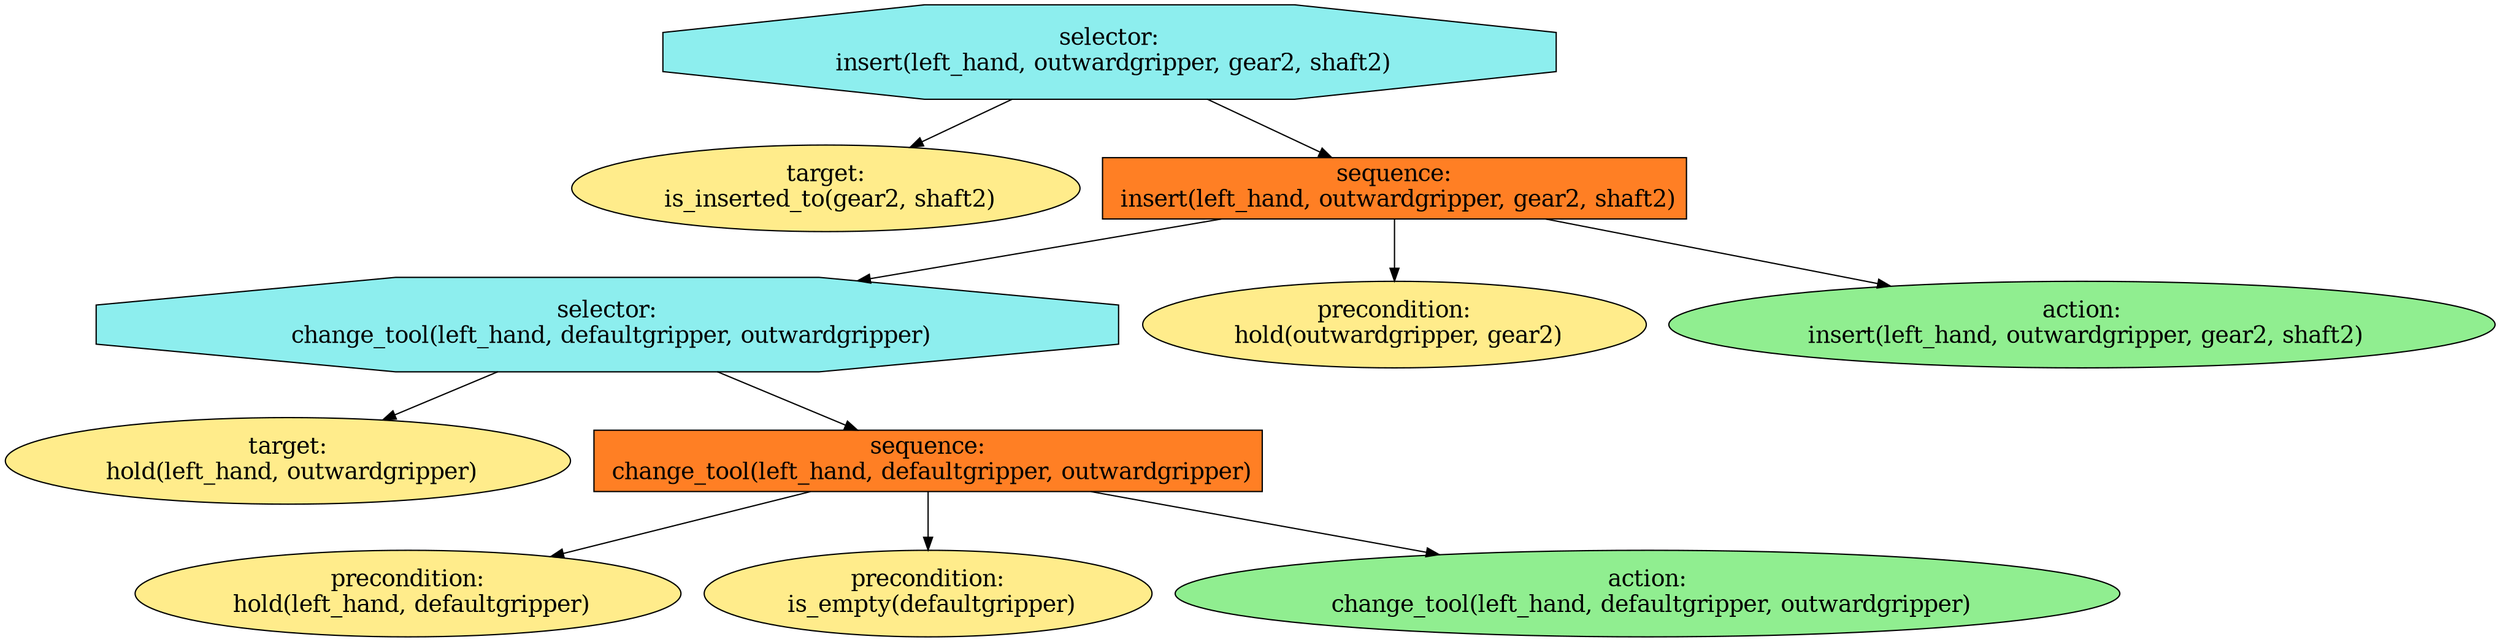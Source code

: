 digraph pastafarianism {
ordering=out;
graph [fontname="times-roman"];
node [fontname="times-roman"];
edge [fontname="times-roman"];
"selector:
 insert(left_hand, outwardgripper, gear2, shaft2)" [fillcolor=darkslategray2, fontcolor=black, fontsize=18, label="selector:
 insert(left_hand, outwardgripper, gear2, shaft2)", shape=octagon, style=filled];
"target:
 is_inserted_to(gear2, shaft2)" [fillcolor=lightgoldenrod1, fontcolor=black, fontsize=18, label="target:
 is_inserted_to(gear2, shaft2)", shape=ellipse, style=filled];
"selector:
 insert(left_hand, outwardgripper, gear2, shaft2)" -> "target:
 is_inserted_to(gear2, shaft2)";
"sequence:
 insert(left_hand, outwardgripper, gear2, shaft2)" [fillcolor=chocolate1, fontcolor=black, fontsize=18, label="sequence:
 insert(left_hand, outwardgripper, gear2, shaft2)", shape=box, style=filled];
"selector:
 insert(left_hand, outwardgripper, gear2, shaft2)" -> "sequence:
 insert(left_hand, outwardgripper, gear2, shaft2)";
"selector:
 change_tool(left_hand, defaultgripper, outwardgripper)" [fillcolor=darkslategray2, fontcolor=black, fontsize=18, label="selector:
 change_tool(left_hand, defaultgripper, outwardgripper)", shape=octagon, style=filled];
"sequence:
 insert(left_hand, outwardgripper, gear2, shaft2)" -> "selector:
 change_tool(left_hand, defaultgripper, outwardgripper)";
"target:
 hold(left_hand, outwardgripper)" [fillcolor=lightgoldenrod1, fontcolor=black, fontsize=18, label="target:
 hold(left_hand, outwardgripper)", shape=ellipse, style=filled];
"selector:
 change_tool(left_hand, defaultgripper, outwardgripper)" -> "target:
 hold(left_hand, outwardgripper)";
"sequence:
 change_tool(left_hand, defaultgripper, outwardgripper)" [fillcolor=chocolate1, fontcolor=black, fontsize=18, label="sequence:
 change_tool(left_hand, defaultgripper, outwardgripper)", shape=box, style=filled];
"selector:
 change_tool(left_hand, defaultgripper, outwardgripper)" -> "sequence:
 change_tool(left_hand, defaultgripper, outwardgripper)";
"precondition:
 hold(left_hand, defaultgripper)" [fillcolor=lightgoldenrod1, fontcolor=black, fontsize=18, label="precondition:
 hold(left_hand, defaultgripper)", shape=ellipse, style=filled];
"sequence:
 change_tool(left_hand, defaultgripper, outwardgripper)" -> "precondition:
 hold(left_hand, defaultgripper)";
"precondition:
 is_empty(defaultgripper)" [fillcolor=lightgoldenrod1, fontcolor=black, fontsize=18, label="precondition:
 is_empty(defaultgripper)", shape=ellipse, style=filled];
"sequence:
 change_tool(left_hand, defaultgripper, outwardgripper)" -> "precondition:
 is_empty(defaultgripper)";
"action:
 change_tool(left_hand, defaultgripper, outwardgripper)" [fillcolor=lightgreen, fontcolor=black, fontsize=18, label="action:
 change_tool(left_hand, defaultgripper, outwardgripper)", shape=ellipse, style=filled];
"sequence:
 change_tool(left_hand, defaultgripper, outwardgripper)" -> "action:
 change_tool(left_hand, defaultgripper, outwardgripper)";
"precondition:
 hold(outwardgripper, gear2)" [fillcolor=lightgoldenrod1, fontcolor=black, fontsize=18, label="precondition:
 hold(outwardgripper, gear2)", shape=ellipse, style=filled];
"sequence:
 insert(left_hand, outwardgripper, gear2, shaft2)" -> "precondition:
 hold(outwardgripper, gear2)";
"action:
 insert(left_hand, outwardgripper, gear2, shaft2)" [fillcolor=lightgreen, fontcolor=black, fontsize=18, label="action:
 insert(left_hand, outwardgripper, gear2, shaft2)", shape=ellipse, style=filled];
"sequence:
 insert(left_hand, outwardgripper, gear2, shaft2)" -> "action:
 insert(left_hand, outwardgripper, gear2, shaft2)";
}

